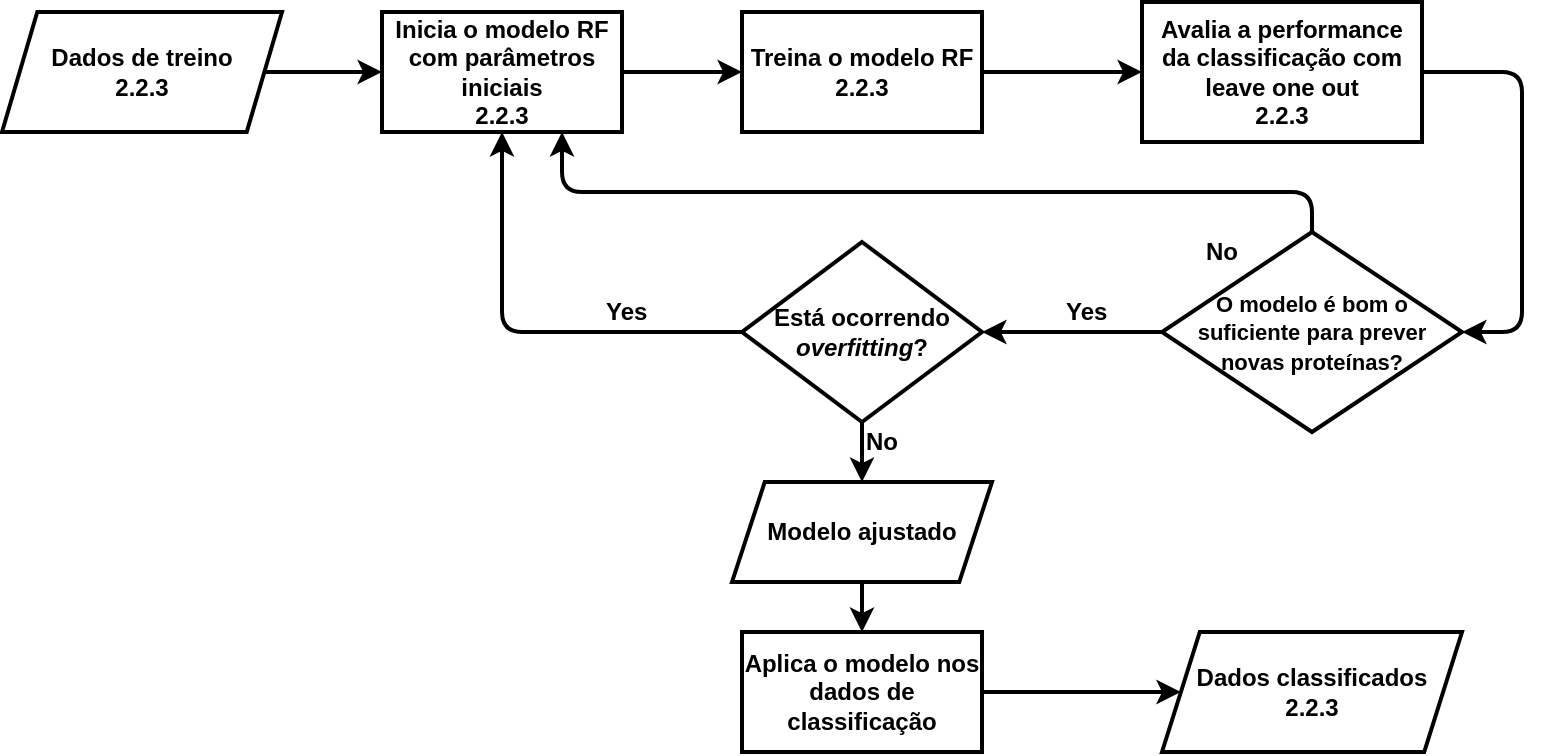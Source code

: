 <mxfile version="12.1.7" type="github" pages="1">
  <diagram id="9hCFB_BsOprCfilMQbIW" name="Page-1">
    <mxGraphModel dx="1521" dy="1057" grid="1" gridSize="10" guides="1" tooltips="1" connect="1" arrows="1" fold="1" page="0" pageScale="1" pageWidth="850" pageHeight="1100" math="0" shadow="0">
      <root>
        <mxCell id="0"/>
        <mxCell id="1" parent="0"/>
        <mxCell id="4trU9mY8yc-2ncthCHFI-13" value="&lt;b&gt;Dados de treino&lt;br&gt;2.2.3&lt;br&gt;&lt;/b&gt;" style="shape=parallelogram;perimeter=parallelogramPerimeter;whiteSpace=wrap;html=1;strokeWidth=2;fillColor=#ffffff;fontSize=12;size=0.126;" parent="1" vertex="1">
          <mxGeometry x="-60" y="-120" width="140" height="60" as="geometry"/>
        </mxCell>
        <mxCell id="4trU9mY8yc-2ncthCHFI-41" value="&lt;b&gt;Inicia o modelo RF com parâmetros iniciais&lt;br&gt;2.2.3&lt;/b&gt;" style="rounded=0;whiteSpace=wrap;html=1;strokeWidth=2;fillColor=#ffffff;fontSize=12;align=center;" parent="1" vertex="1">
          <mxGeometry x="130" y="-120" width="120" height="60" as="geometry"/>
        </mxCell>
        <mxCell id="4trU9mY8yc-2ncthCHFI-42" value="" style="endArrow=classic;html=1;strokeWidth=2;fontSize=12;exitX=1;exitY=0.5;exitDx=0;exitDy=0;entryX=0;entryY=0.5;entryDx=0;entryDy=0;" parent="1" source="4trU9mY8yc-2ncthCHFI-13" target="4trU9mY8yc-2ncthCHFI-41" edge="1">
          <mxGeometry width="50" height="50" relative="1" as="geometry">
            <mxPoint x="-80" y="10" as="sourcePoint"/>
            <mxPoint x="-30" y="-40" as="targetPoint"/>
          </mxGeometry>
        </mxCell>
        <mxCell id="4trU9mY8yc-2ncthCHFI-43" value="" style="endArrow=classic;html=1;strokeWidth=2;fontSize=12;exitX=1;exitY=0.5;exitDx=0;exitDy=0;" parent="1" source="4trU9mY8yc-2ncthCHFI-41" edge="1">
          <mxGeometry width="50" height="50" relative="1" as="geometry">
            <mxPoint x="260" y="-90" as="sourcePoint"/>
            <mxPoint x="310" y="-90" as="targetPoint"/>
          </mxGeometry>
        </mxCell>
        <mxCell id="4trU9mY8yc-2ncthCHFI-44" value="&lt;b&gt;Treina o modelo RF 2.2.3&lt;/b&gt;" style="rounded=0;whiteSpace=wrap;html=1;strokeWidth=2;fillColor=#ffffff;fontSize=12;align=center;" parent="1" vertex="1">
          <mxGeometry x="310" y="-120" width="120" height="60" as="geometry"/>
        </mxCell>
        <mxCell id="4trU9mY8yc-2ncthCHFI-45" value="&lt;b&gt;Está ocorrendo &lt;i&gt;overfitting&lt;/i&gt;?&lt;/b&gt;" style="rhombus;whiteSpace=wrap;html=1;strokeWidth=2;fillColor=#ffffff;fontSize=12;align=center;" parent="1" vertex="1">
          <mxGeometry x="310" y="-5" width="120" height="90" as="geometry"/>
        </mxCell>
        <mxCell id="4trU9mY8yc-2ncthCHFI-46" value="" style="endArrow=classic;html=1;strokeWidth=2;fontSize=12;exitX=0;exitY=0.5;exitDx=0;exitDy=0;entryX=0.5;entryY=1;entryDx=0;entryDy=0;" parent="1" source="4trU9mY8yc-2ncthCHFI-45" target="4trU9mY8yc-2ncthCHFI-41" edge="1">
          <mxGeometry width="50" height="50" relative="1" as="geometry">
            <mxPoint x="300" y="25" as="sourcePoint"/>
            <mxPoint x="350" y="-25" as="targetPoint"/>
            <Array as="points">
              <mxPoint x="190" y="40"/>
            </Array>
          </mxGeometry>
        </mxCell>
        <mxCell id="4trU9mY8yc-2ncthCHFI-47" value="&lt;b&gt;Avalia a performance da classificação com leave one out&lt;br&gt;2.2.3&lt;/b&gt;" style="rounded=0;whiteSpace=wrap;html=1;strokeWidth=2;fillColor=#ffffff;fontSize=12;align=center;" parent="1" vertex="1">
          <mxGeometry x="510" y="-125" width="140" height="70" as="geometry"/>
        </mxCell>
        <mxCell id="4trU9mY8yc-2ncthCHFI-48" value="&lt;b&gt;Yes&lt;/b&gt;" style="text;html=1;resizable=0;points=[];autosize=1;align=left;verticalAlign=top;spacingTop=-4;fontSize=12;" parent="1" vertex="1">
          <mxGeometry x="240" y="20" width="40" height="20" as="geometry"/>
        </mxCell>
        <mxCell id="4trU9mY8yc-2ncthCHFI-49" value="&lt;b&gt;&lt;span style=&quot;font-size: 11px&quot;&gt;O modelo é bom o suficiente para prever novas proteínas?&lt;/span&gt;&lt;br&gt;&lt;/b&gt;" style="rhombus;whiteSpace=wrap;html=1;strokeWidth=2;fillColor=#ffffff;fontSize=12;align=center;" parent="1" vertex="1">
          <mxGeometry x="520" y="-10" width="150" height="100" as="geometry"/>
        </mxCell>
        <mxCell id="4trU9mY8yc-2ncthCHFI-50" value="" style="endArrow=classic;html=1;strokeWidth=2;fontSize=12;exitX=0;exitY=0.5;exitDx=0;exitDy=0;entryX=1;entryY=0.5;entryDx=0;entryDy=0;" parent="1" source="4trU9mY8yc-2ncthCHFI-49" target="4trU9mY8yc-2ncthCHFI-45" edge="1">
          <mxGeometry width="50" height="50" relative="1" as="geometry">
            <mxPoint x="520" y="25" as="sourcePoint"/>
            <mxPoint x="570" y="-25" as="targetPoint"/>
          </mxGeometry>
        </mxCell>
        <mxCell id="4trU9mY8yc-2ncthCHFI-51" value="&lt;b&gt;Yes&lt;/b&gt;" style="text;html=1;resizable=0;points=[];autosize=1;align=left;verticalAlign=top;spacingTop=-4;fontSize=12;" parent="1" vertex="1">
          <mxGeometry x="470" y="20" width="40" height="20" as="geometry"/>
        </mxCell>
        <mxCell id="4trU9mY8yc-2ncthCHFI-52" value="" style="endArrow=classic;html=1;strokeWidth=2;fontSize=12;exitX=1;exitY=0.5;exitDx=0;exitDy=0;entryX=0;entryY=0.5;entryDx=0;entryDy=0;" parent="1" source="4trU9mY8yc-2ncthCHFI-44" target="4trU9mY8yc-2ncthCHFI-47" edge="1">
          <mxGeometry width="50" height="50" relative="1" as="geometry">
            <mxPoint x="460" y="-120" as="sourcePoint"/>
            <mxPoint x="499" y="-150" as="targetPoint"/>
          </mxGeometry>
        </mxCell>
        <mxCell id="4trU9mY8yc-2ncthCHFI-53" value="" style="endArrow=classic;html=1;strokeWidth=2;fontSize=12;exitX=0.5;exitY=1;exitDx=0;exitDy=0;entryX=0.5;entryY=0;entryDx=0;entryDy=0;" parent="1" source="4trU9mY8yc-2ncthCHFI-45" target="4trU9mY8yc-2ncthCHFI-57" edge="1">
          <mxGeometry width="50" height="50" relative="1" as="geometry">
            <mxPoint x="-70" y="155" as="sourcePoint"/>
            <mxPoint x="370" y="135" as="targetPoint"/>
          </mxGeometry>
        </mxCell>
        <mxCell id="4trU9mY8yc-2ncthCHFI-54" value="" style="endArrow=classic;html=1;strokeWidth=2;fontSize=12;exitX=0.5;exitY=0;exitDx=0;exitDy=0;entryX=0.75;entryY=1;entryDx=0;entryDy=0;" parent="1" source="4trU9mY8yc-2ncthCHFI-49" target="4trU9mY8yc-2ncthCHFI-41" edge="1">
          <mxGeometry width="50" height="50" relative="1" as="geometry">
            <mxPoint x="380" y="150" as="sourcePoint"/>
            <mxPoint x="380" y="200" as="targetPoint"/>
            <Array as="points">
              <mxPoint x="595" y="-30"/>
              <mxPoint x="220" y="-30"/>
            </Array>
          </mxGeometry>
        </mxCell>
        <mxCell id="4trU9mY8yc-2ncthCHFI-55" value="&lt;b&gt;No&lt;/b&gt;" style="text;html=1;resizable=0;points=[];autosize=1;align=left;verticalAlign=top;spacingTop=-4;fontSize=12;" parent="1" vertex="1">
          <mxGeometry x="540" y="-10" width="30" height="20" as="geometry"/>
        </mxCell>
        <mxCell id="4trU9mY8yc-2ncthCHFI-56" value="&lt;b&gt;No&lt;/b&gt;" style="text;html=1;resizable=0;points=[];autosize=1;align=left;verticalAlign=top;spacingTop=-4;fontSize=12;" parent="1" vertex="1">
          <mxGeometry x="370" y="85" width="30" height="20" as="geometry"/>
        </mxCell>
        <mxCell id="4trU9mY8yc-2ncthCHFI-57" value="&lt;b&gt;Modelo ajustado&lt;br&gt;&lt;/b&gt;" style="shape=parallelogram;perimeter=parallelogramPerimeter;whiteSpace=wrap;html=1;strokeWidth=2;fillColor=#ffffff;fontSize=12;size=0.126;" parent="1" vertex="1">
          <mxGeometry x="305" y="115" width="130" height="50" as="geometry"/>
        </mxCell>
        <mxCell id="eSzrCJ54clSV5uN7bJGZ-1" value="" style="endArrow=classic;html=1;exitX=1;exitY=0.5;exitDx=0;exitDy=0;entryX=1;entryY=0.5;entryDx=0;entryDy=0;fontStyle=1;strokeWidth=2;" edge="1" parent="1" source="4trU9mY8yc-2ncthCHFI-47" target="4trU9mY8yc-2ncthCHFI-49">
          <mxGeometry width="50" height="50" relative="1" as="geometry">
            <mxPoint x="-80" y="310" as="sourcePoint"/>
            <mxPoint x="-30" y="260" as="targetPoint"/>
            <Array as="points">
              <mxPoint x="700" y="-90"/>
              <mxPoint x="700" y="40"/>
            </Array>
          </mxGeometry>
        </mxCell>
        <mxCell id="eSzrCJ54clSV5uN7bJGZ-2" value="" style="endArrow=classic;html=1;strokeWidth=2;fontSize=12;entryX=0;entryY=0.5;entryDx=0;entryDy=0;exitX=1;exitY=0.5;exitDx=0;exitDy=0;" edge="1" parent="1" source="eSzrCJ54clSV5uN7bJGZ-5" target="eSzrCJ54clSV5uN7bJGZ-4">
          <mxGeometry width="50" height="50" relative="1" as="geometry">
            <mxPoint x="390" y="165" as="sourcePoint"/>
            <mxPoint x="370" y="205" as="targetPoint"/>
          </mxGeometry>
        </mxCell>
        <mxCell id="eSzrCJ54clSV5uN7bJGZ-4" value="&lt;b&gt;Dados classificados&lt;br&gt;2.2.3&lt;br&gt;&lt;/b&gt;" style="shape=parallelogram;perimeter=parallelogramPerimeter;whiteSpace=wrap;html=1;strokeWidth=2;fillColor=#ffffff;fontSize=12;size=0.126;" vertex="1" parent="1">
          <mxGeometry x="520" y="190" width="150" height="60" as="geometry"/>
        </mxCell>
        <mxCell id="eSzrCJ54clSV5uN7bJGZ-5" value="&lt;b&gt;Aplica o modelo nos dados de classificação&lt;/b&gt;" style="rounded=0;whiteSpace=wrap;html=1;strokeWidth=2;fillColor=#ffffff;fontSize=12;align=center;" vertex="1" parent="1">
          <mxGeometry x="310" y="190" width="120" height="60" as="geometry"/>
        </mxCell>
        <mxCell id="eSzrCJ54clSV5uN7bJGZ-9" value="" style="endArrow=classic;html=1;strokeWidth=2;fontSize=12;entryX=0.5;entryY=0;entryDx=0;entryDy=0;exitX=0.5;exitY=1;exitDx=0;exitDy=0;" edge="1" parent="1" source="4trU9mY8yc-2ncthCHFI-57" target="eSzrCJ54clSV5uN7bJGZ-5">
          <mxGeometry width="50" height="50" relative="1" as="geometry">
            <mxPoint x="357.5" y="201.5" as="sourcePoint"/>
            <mxPoint x="232.5" y="234" as="targetPoint"/>
          </mxGeometry>
        </mxCell>
      </root>
    </mxGraphModel>
  </diagram>
</mxfile>
